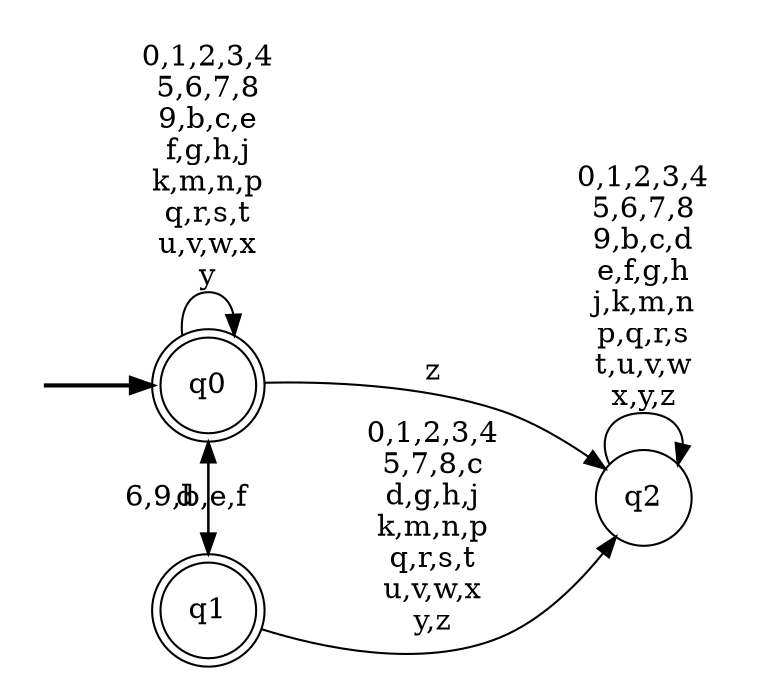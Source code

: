 digraph BlueStar {
__start0 [style = invis, shape = none, label = "", width = 0, height = 0];

rankdir=LR;
size="8,5";

s0 [style="rounded,filled", color="black", fillcolor="white" shape="doublecircle", label="q0"];
s1 [style="rounded,filled", color="black", fillcolor="white" shape="doublecircle", label="q1"];
s2 [style="filled", color="black", fillcolor="white" shape="circle", label="q2"];
subgraph cluster_main { 
	graph [pad=".75", ranksep="0.15", nodesep="0.15"];
	 style=invis; 
	__start0 -> s0 [penwidth=2];
}
s0 -> s0 [label="0,1,2,3,4\n5,6,7,8\n9,b,c,e\nf,g,h,j\nk,m,n,p\nq,r,s,t\nu,v,w,x\ny"];
s0 -> s1 [label="d"];
s0 -> s2 [label="z"];
s1 -> s0 [label="6,9,b,e,f"];
s1 -> s2 [label="0,1,2,3,4\n5,7,8,c\nd,g,h,j\nk,m,n,p\nq,r,s,t\nu,v,w,x\ny,z"];
s2 -> s2 [label="0,1,2,3,4\n5,6,7,8\n9,b,c,d\ne,f,g,h\nj,k,m,n\np,q,r,s\nt,u,v,w\nx,y,z"];

}